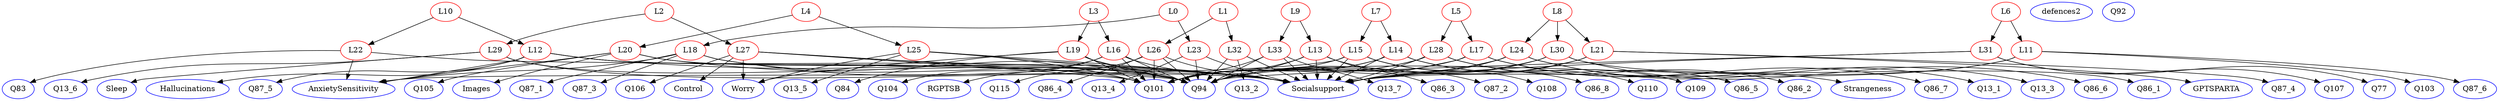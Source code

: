 digraph {
Q108 [color = blue]; Socialsupport [color = blue]; L24 [color = red]; L33 [color = red]; L7 [color = red]; L23 [color = red]; Q83 [color = blue]; L9 [color = red]; Strangeness [color = blue]; L3 [color = red]; Q13_1 [color = blue]; Q86_3 [color = blue]; L16 [color = red]; L18 [color = red]; GPTSPARTA [color = blue]; Q86_5 [color = blue]; L26 [color = red]; Q87_2 [color = blue]; Q104 [color = blue]; L13 [color = red]; Q106 [color = blue]; Q86_6 [color = blue]; L25 [color = red]; L32 [color = red]; Q94 [color = blue]; Q110 [color = blue]; L30 [color = red]; L6 [color = red]; RGPTSB [color = blue]; Q101 [color = blue]; Q107 [color = blue]; Q87_5 [color = blue]; Q87_4 [color = blue]; L28 [color = red]; L5 [color = red]; Hallucinations [color = blue]; L15 [color = red]; L31 [color = red]; Q86_2 [color = blue]; L22 [color = red]; Q13_4 [color = blue]; Q77 [color = blue]; L11 [color = red]; Q103 [color = blue]; Q13_3 [color = blue]; L2 [color = red]; Q86_7 [color = blue]; L12 [color = red]; Q87_3 [color = blue]; Q115 [color = blue]; Q13_5 [color = blue]; L0 [color = red]; Control [color = blue]; Q13_7 [color = blue]; Q105 [color = blue]; L10 [color = red]; L4 [color = red]; Q86_4 [color = blue]; L17 [color = red]; L29 [color = red]; L19 [color = red]; Q109 [color = blue]; L21 [color = red]; AnxietySensitivity [color = blue]; Q84 [color = blue]; L1 [color = red]; L27 [color = red]; Images [color = blue]; Q86_1 [color = blue]; Q13_6 [color = blue]; defences2 [color = blue]; Worry [color = blue]; Q87_6 [color = blue]; L20 [color = red]; L14 [color = red]; Q13_2 [color = blue]; Q87_1 [color = blue]; Sleep [color = blue]; Q86_8 [color = blue]; Q92 [color = blue]; L8 [color = red]; 
subgraph Undirected {
edge [dir=none, color=black]
}

subgraph Directed {
edge [color=black]
L11 -> Q87_6
L8 -> L30
L22 -> Q94
L17 -> Q86_7
L27 -> Socialsupport
L23 -> Q94
L20 -> Q105
L26 -> Socialsupport
L21 -> GPTSPARTA
L16 -> Q101
L23 -> Q13_4
L14 -> Q94
L18 -> Q94
L11 -> Socialsupport
L25 -> Q94
L33 -> Socialsupport
L21 -> Q94
L10 -> L12
L12 -> Hallucinations
L27 -> Worry
L31 -> Socialsupport
L3 -> L19
L5 -> L17
L16 -> RGPTSB
L15 -> Socialsupport
L28 -> Q86_5
L19 -> Socialsupport
L15 -> AnxietySensitivity
L29 -> Socialsupport
L11 -> Q103
L29 -> Q13_6
L32 -> Q13_2
L24 -> Q101
L18 -> Q87_1
L28 -> Q101
L12 -> Socialsupport
L4 -> L20
L12 -> Q87_5
L0 -> L18
L26 -> Q115
L19 -> Worry
L26 -> Q86_4
L20 -> Images
L12 -> AnxietySensitivity
L9 -> L13
L24 -> Socialsupport
L19 -> Q84
L30 -> Q94
L30 -> Q86_1
L17 -> Socialsupport
L27 -> Q94
L13 -> Q94
L13 -> Q87_2
L26 -> Q94
L2 -> L27
L16 -> Socialsupport
L32 -> Socialsupport
L11 -> Q94
L14 -> Q101
L33 -> Q94
L25 -> Q101
L7 -> L14
L16 -> Q104
L23 -> Socialsupport
L13 -> Q101
L31 -> Q94
L25 -> Q13_5
L20 -> Socialsupport
L18 -> Socialsupport
L20 -> AnxietySensitivity
L8 -> L21
L27 -> Control
L29 -> Q94
L21 -> Socialsupport
L10 -> L22
L14 -> Q110
L28 -> Socialsupport
L2 -> L29
L12 -> Q94
L31 -> Q107
L8 -> L24
L17 -> Strangeness
L13 -> Q86_3
L24 -> Q13_1
L15 -> Q86_8
L24 -> Q13_3
L30 -> Q86_6
L4 -> L25
L21 -> Q87_4
L9 -> L33
L15 -> Q108
L6 -> L31
L33 -> Q13_7
L1 -> L32
L14 -> Q109
L30 -> Socialsupport
L29 -> Sleep
L17 -> Q94
L27 -> Q101
L16 -> Q94
L22 -> AnxietySensitivity
L26 -> Q101
L32 -> Q94
L14 -> Socialsupport
L5 -> L28
L25 -> Socialsupport
L19 -> Q94
L31 -> Q77
L33 -> Q101
L18 -> AnxietySensitivity
L13 -> Socialsupport
L6 -> L11
L1 -> L26
L20 -> Q94
L15 -> Q101
L28 -> Q86_2
L25 -> Worry
L19 -> Q101
L24 -> Q94
L28 -> Q94
L22 -> Q83
L12 -> Q101
L7 -> L15
L0 -> L23
L18 -> Q87_3
L3 -> L16
L27 -> Q106
}

}
